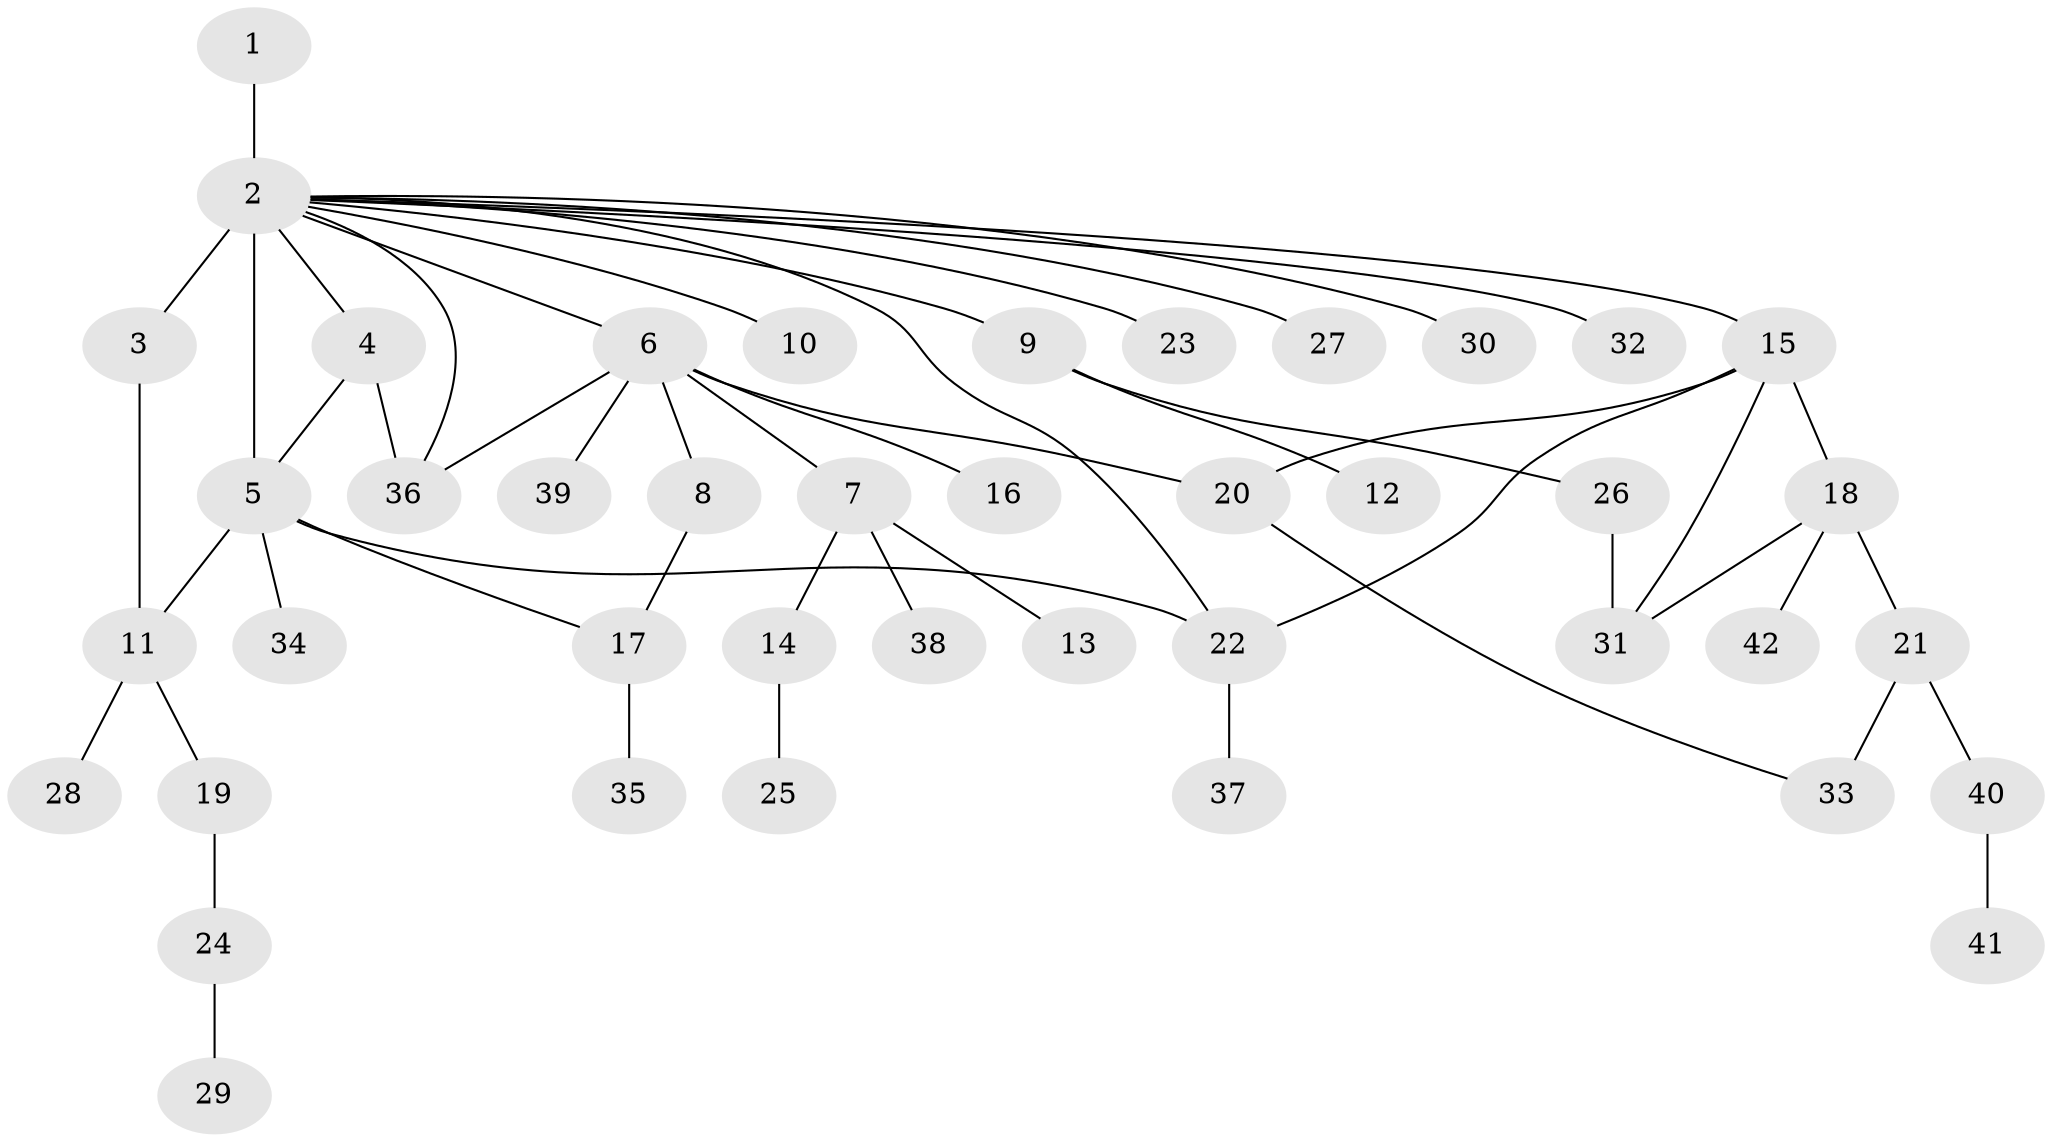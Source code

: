 // original degree distribution, {3: 0.04854368932038835, 27: 0.009708737864077669, 4: 0.02912621359223301, 11: 0.009708737864077669, 5: 0.06796116504854369, 6: 0.02912621359223301, 2: 0.24271844660194175, 1: 0.5631067961165048}
// Generated by graph-tools (version 1.1) at 2025/50/03/04/25 22:50:26]
// undirected, 42 vertices, 52 edges
graph export_dot {
  node [color=gray90,style=filled];
  1;
  2;
  3;
  4;
  5;
  6;
  7;
  8;
  9;
  10;
  11;
  12;
  13;
  14;
  15;
  16;
  17;
  18;
  19;
  20;
  21;
  22;
  23;
  24;
  25;
  26;
  27;
  28;
  29;
  30;
  31;
  32;
  33;
  34;
  35;
  36;
  37;
  38;
  39;
  40;
  41;
  42;
  1 -- 2 [weight=1.0];
  2 -- 3 [weight=1.0];
  2 -- 4 [weight=1.0];
  2 -- 5 [weight=13.0];
  2 -- 6 [weight=1.0];
  2 -- 9 [weight=1.0];
  2 -- 10 [weight=1.0];
  2 -- 15 [weight=1.0];
  2 -- 22 [weight=1.0];
  2 -- 23 [weight=1.0];
  2 -- 27 [weight=1.0];
  2 -- 30 [weight=1.0];
  2 -- 32 [weight=1.0];
  2 -- 36 [weight=1.0];
  3 -- 11 [weight=1.0];
  4 -- 5 [weight=1.0];
  4 -- 36 [weight=1.0];
  5 -- 11 [weight=1.0];
  5 -- 17 [weight=1.0];
  5 -- 22 [weight=1.0];
  5 -- 34 [weight=1.0];
  6 -- 7 [weight=1.0];
  6 -- 8 [weight=1.0];
  6 -- 16 [weight=4.0];
  6 -- 20 [weight=1.0];
  6 -- 36 [weight=1.0];
  6 -- 39 [weight=1.0];
  7 -- 13 [weight=1.0];
  7 -- 14 [weight=1.0];
  7 -- 38 [weight=1.0];
  8 -- 17 [weight=3.0];
  9 -- 12 [weight=1.0];
  9 -- 26 [weight=1.0];
  11 -- 19 [weight=1.0];
  11 -- 28 [weight=1.0];
  14 -- 25 [weight=1.0];
  15 -- 18 [weight=1.0];
  15 -- 20 [weight=1.0];
  15 -- 22 [weight=1.0];
  15 -- 31 [weight=1.0];
  17 -- 35 [weight=1.0];
  18 -- 21 [weight=1.0];
  18 -- 31 [weight=1.0];
  18 -- 42 [weight=1.0];
  19 -- 24 [weight=1.0];
  20 -- 33 [weight=1.0];
  21 -- 33 [weight=2.0];
  21 -- 40 [weight=1.0];
  22 -- 37 [weight=1.0];
  24 -- 29 [weight=1.0];
  26 -- 31 [weight=3.0];
  40 -- 41 [weight=1.0];
}
